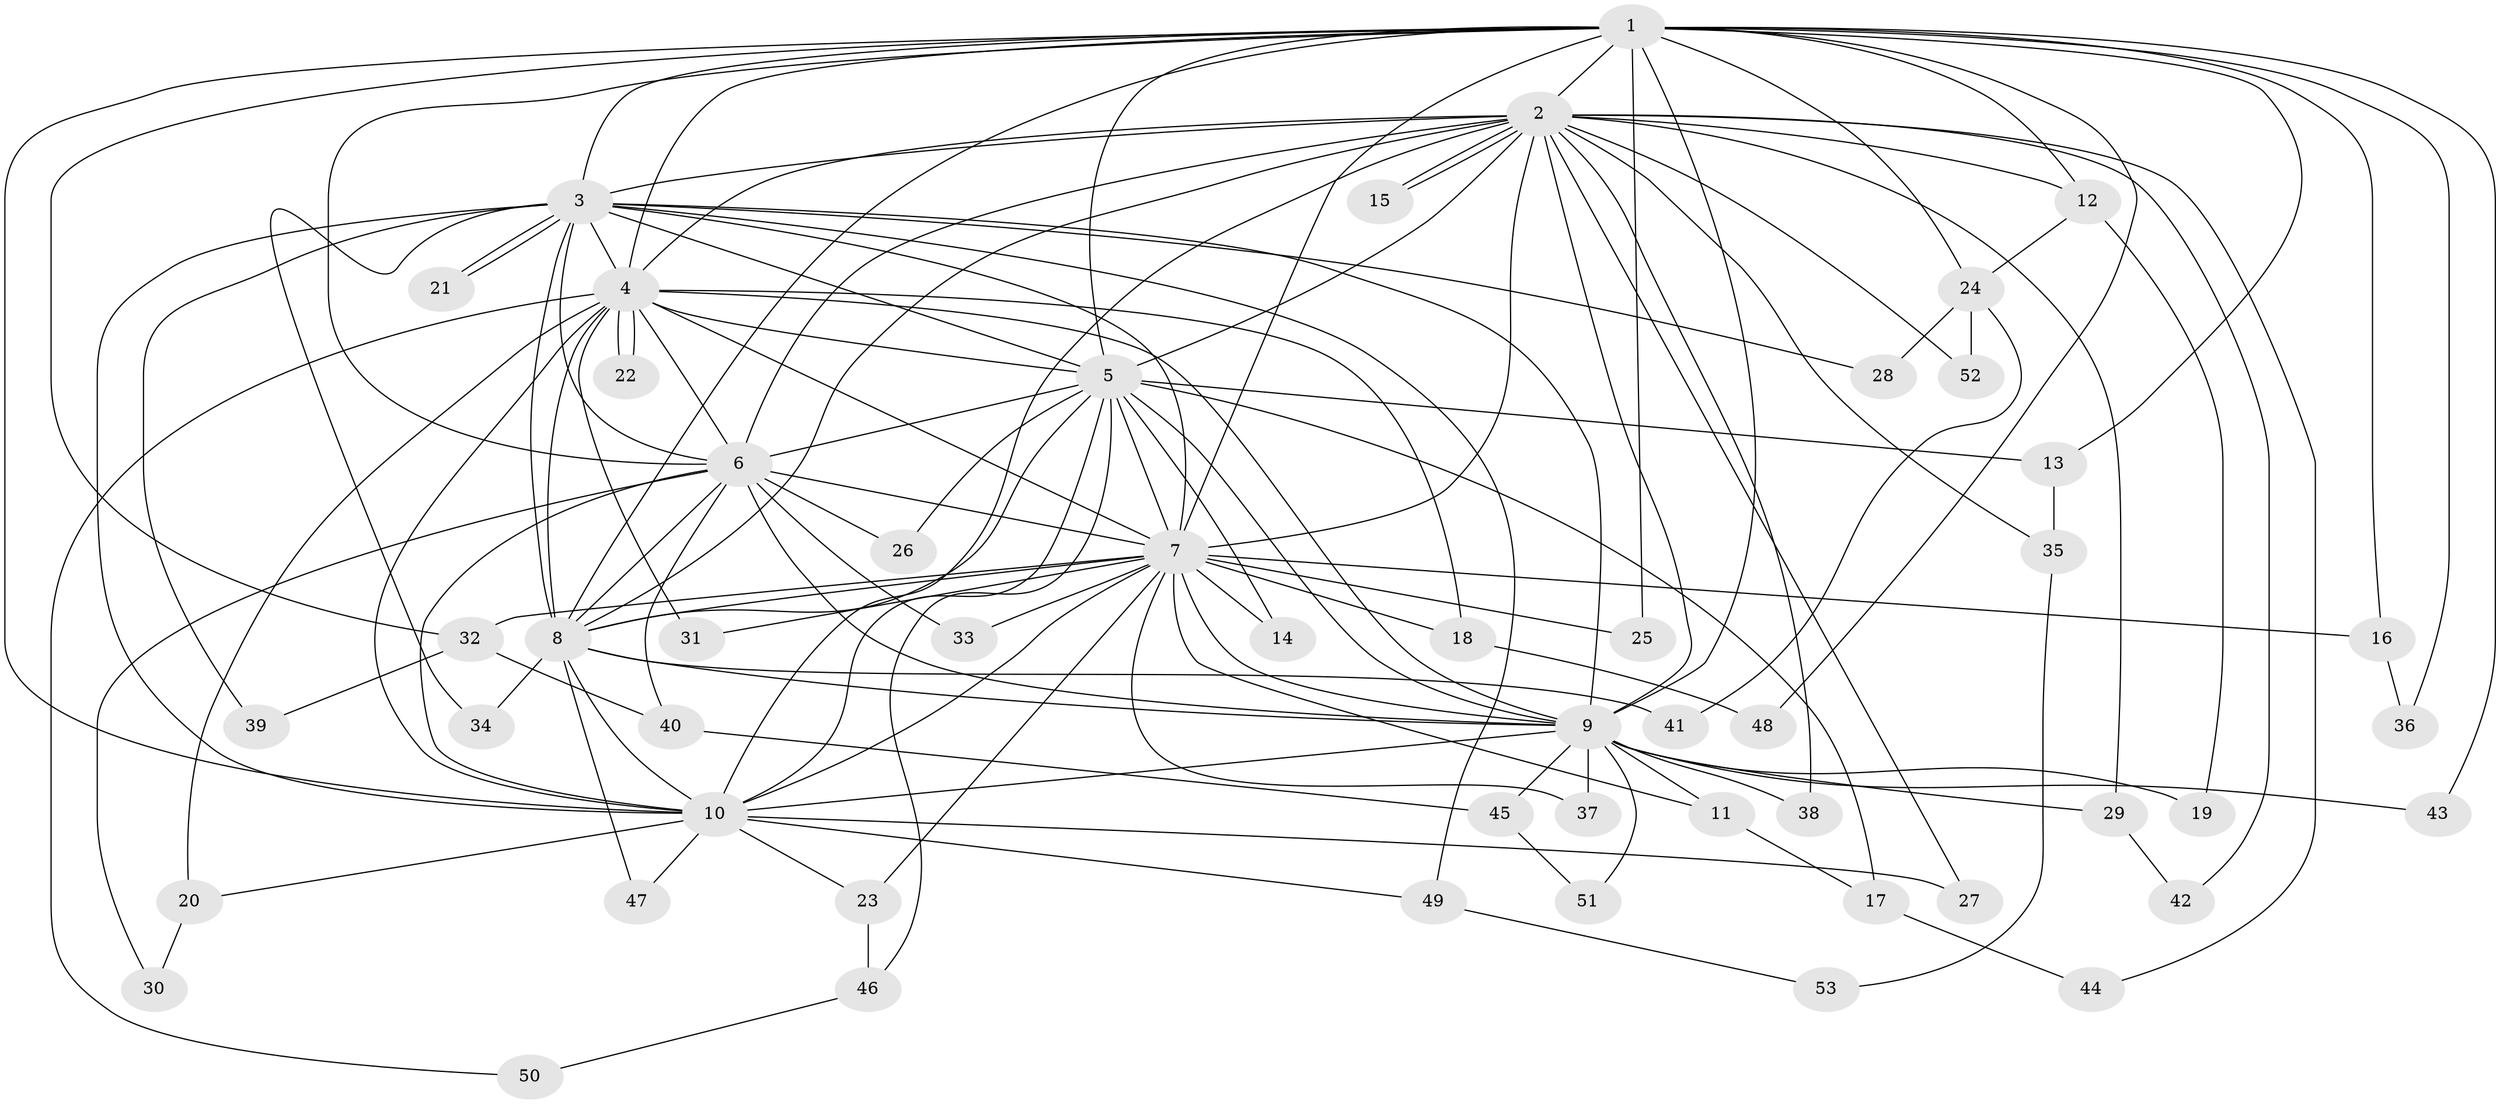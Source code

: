 // coarse degree distribution, {12: 0.07407407407407407, 3: 0.2962962962962963, 1: 0.1111111111111111, 11: 0.14814814814814814, 4: 0.1111111111111111, 2: 0.14814814814814814, 13: 0.07407407407407407, 5: 0.037037037037037035}
// Generated by graph-tools (version 1.1) at 2025/36/03/04/25 23:36:30]
// undirected, 53 vertices, 131 edges
graph export_dot {
  node [color=gray90,style=filled];
  1;
  2;
  3;
  4;
  5;
  6;
  7;
  8;
  9;
  10;
  11;
  12;
  13;
  14;
  15;
  16;
  17;
  18;
  19;
  20;
  21;
  22;
  23;
  24;
  25;
  26;
  27;
  28;
  29;
  30;
  31;
  32;
  33;
  34;
  35;
  36;
  37;
  38;
  39;
  40;
  41;
  42;
  43;
  44;
  45;
  46;
  47;
  48;
  49;
  50;
  51;
  52;
  53;
  1 -- 2;
  1 -- 3;
  1 -- 4;
  1 -- 5;
  1 -- 6;
  1 -- 7;
  1 -- 8;
  1 -- 9;
  1 -- 10;
  1 -- 12;
  1 -- 13;
  1 -- 16;
  1 -- 24;
  1 -- 25;
  1 -- 32;
  1 -- 36;
  1 -- 43;
  1 -- 48;
  2 -- 3;
  2 -- 4;
  2 -- 5;
  2 -- 6;
  2 -- 7;
  2 -- 8;
  2 -- 9;
  2 -- 10;
  2 -- 12;
  2 -- 15;
  2 -- 15;
  2 -- 27;
  2 -- 29;
  2 -- 35;
  2 -- 38;
  2 -- 42;
  2 -- 44;
  2 -- 52;
  3 -- 4;
  3 -- 5;
  3 -- 6;
  3 -- 7;
  3 -- 8;
  3 -- 9;
  3 -- 10;
  3 -- 21;
  3 -- 21;
  3 -- 28;
  3 -- 34;
  3 -- 39;
  3 -- 49;
  4 -- 5;
  4 -- 6;
  4 -- 7;
  4 -- 8;
  4 -- 9;
  4 -- 10;
  4 -- 18;
  4 -- 20;
  4 -- 22;
  4 -- 22;
  4 -- 31;
  4 -- 50;
  5 -- 6;
  5 -- 7;
  5 -- 8;
  5 -- 9;
  5 -- 10;
  5 -- 13;
  5 -- 14;
  5 -- 17;
  5 -- 26;
  5 -- 46;
  6 -- 7;
  6 -- 8;
  6 -- 9;
  6 -- 10;
  6 -- 26;
  6 -- 30;
  6 -- 33;
  6 -- 40;
  7 -- 8;
  7 -- 9;
  7 -- 10;
  7 -- 11;
  7 -- 14;
  7 -- 16;
  7 -- 18;
  7 -- 23;
  7 -- 25;
  7 -- 31;
  7 -- 32;
  7 -- 33;
  7 -- 37;
  8 -- 9;
  8 -- 10;
  8 -- 34;
  8 -- 41;
  8 -- 47;
  9 -- 10;
  9 -- 11;
  9 -- 19;
  9 -- 29;
  9 -- 37;
  9 -- 38;
  9 -- 43;
  9 -- 45;
  9 -- 51;
  10 -- 20;
  10 -- 23;
  10 -- 27;
  10 -- 47;
  10 -- 49;
  11 -- 17;
  12 -- 19;
  12 -- 24;
  13 -- 35;
  16 -- 36;
  17 -- 44;
  18 -- 48;
  20 -- 30;
  23 -- 46;
  24 -- 28;
  24 -- 41;
  24 -- 52;
  29 -- 42;
  32 -- 39;
  32 -- 40;
  35 -- 53;
  40 -- 45;
  45 -- 51;
  46 -- 50;
  49 -- 53;
}
